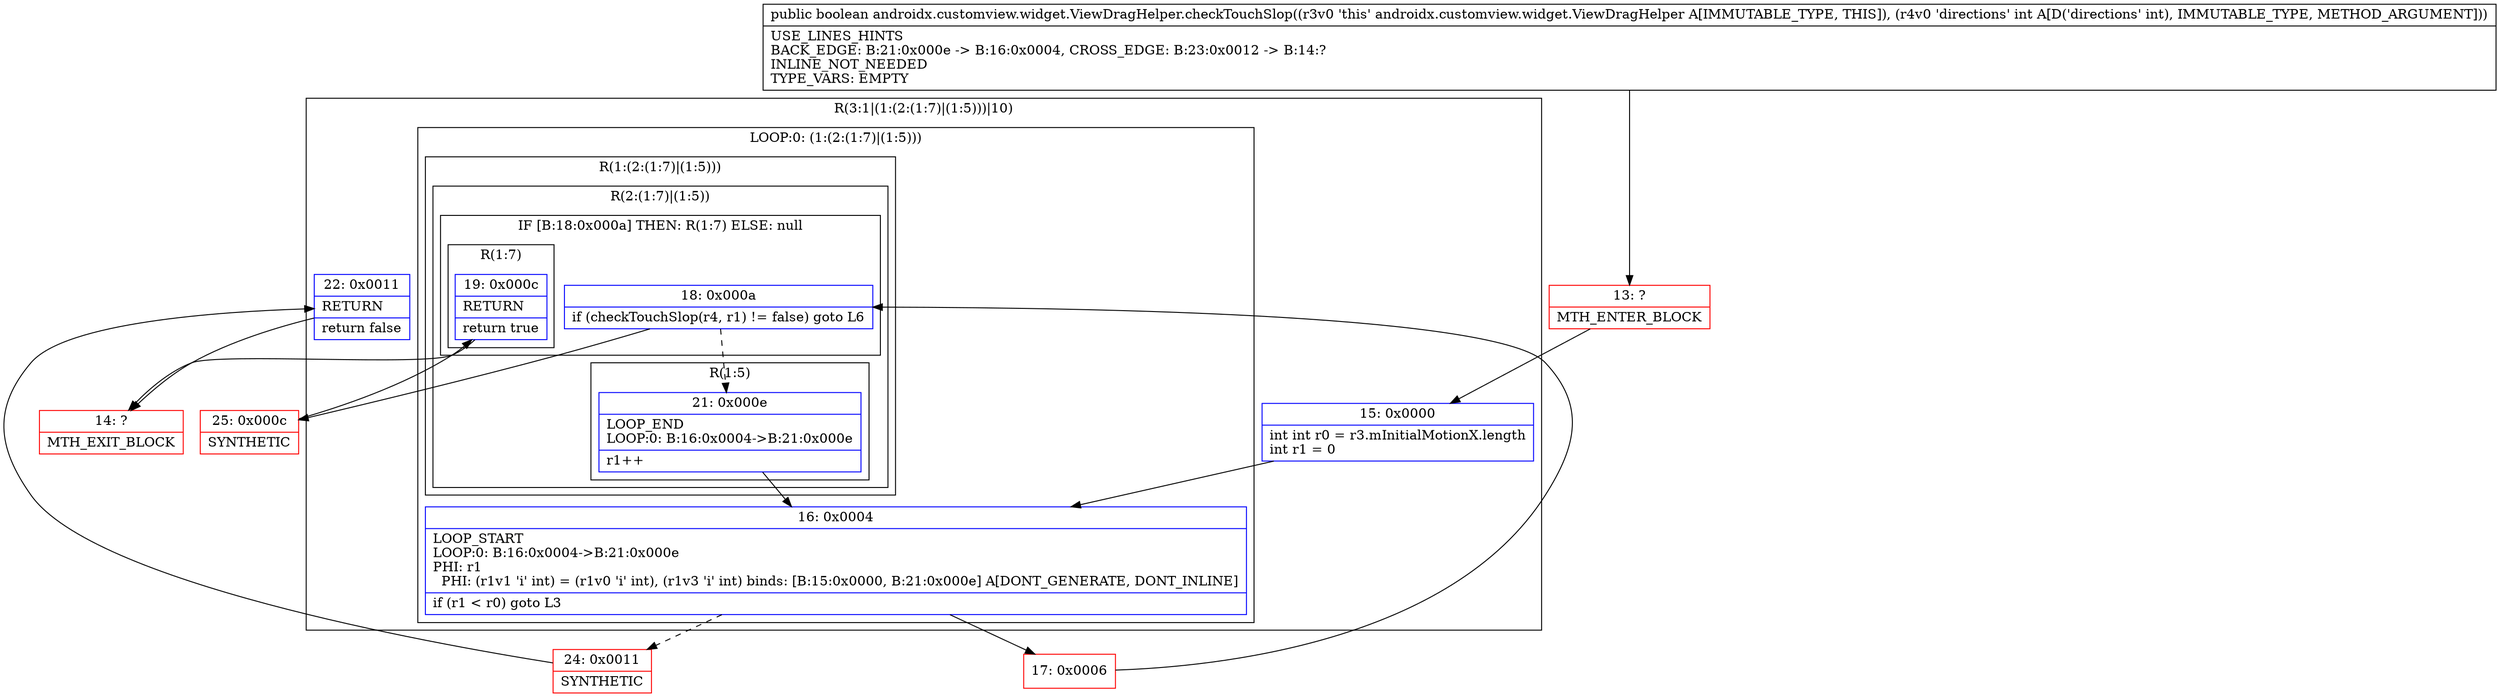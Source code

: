 digraph "CFG forandroidx.customview.widget.ViewDragHelper.checkTouchSlop(I)Z" {
subgraph cluster_Region_1194301589 {
label = "R(3:1|(1:(2:(1:7)|(1:5)))|10)";
node [shape=record,color=blue];
Node_15 [shape=record,label="{15\:\ 0x0000|int int r0 = r3.mInitialMotionX.length\lint r1 = 0\l}"];
subgraph cluster_LoopRegion_1461172012 {
label = "LOOP:0: (1:(2:(1:7)|(1:5)))";
node [shape=record,color=blue];
Node_16 [shape=record,label="{16\:\ 0x0004|LOOP_START\lLOOP:0: B:16:0x0004\-\>B:21:0x000e\lPHI: r1 \l  PHI: (r1v1 'i' int) = (r1v0 'i' int), (r1v3 'i' int) binds: [B:15:0x0000, B:21:0x000e] A[DONT_GENERATE, DONT_INLINE]\l|if (r1 \< r0) goto L3\l}"];
subgraph cluster_Region_1437293205 {
label = "R(1:(2:(1:7)|(1:5)))";
node [shape=record,color=blue];
subgraph cluster_Region_1989514253 {
label = "R(2:(1:7)|(1:5))";
node [shape=record,color=blue];
subgraph cluster_IfRegion_767765657 {
label = "IF [B:18:0x000a] THEN: R(1:7) ELSE: null";
node [shape=record,color=blue];
Node_18 [shape=record,label="{18\:\ 0x000a|if (checkTouchSlop(r4, r1) != false) goto L6\l}"];
subgraph cluster_Region_510144290 {
label = "R(1:7)";
node [shape=record,color=blue];
Node_19 [shape=record,label="{19\:\ 0x000c|RETURN\l|return true\l}"];
}
}
subgraph cluster_Region_1251628819 {
label = "R(1:5)";
node [shape=record,color=blue];
Node_21 [shape=record,label="{21\:\ 0x000e|LOOP_END\lLOOP:0: B:16:0x0004\-\>B:21:0x000e\l|r1++\l}"];
}
}
}
}
Node_22 [shape=record,label="{22\:\ 0x0011|RETURN\l|return false\l}"];
}
Node_13 [shape=record,color=red,label="{13\:\ ?|MTH_ENTER_BLOCK\l}"];
Node_17 [shape=record,color=red,label="{17\:\ 0x0006}"];
Node_25 [shape=record,color=red,label="{25\:\ 0x000c|SYNTHETIC\l}"];
Node_14 [shape=record,color=red,label="{14\:\ ?|MTH_EXIT_BLOCK\l}"];
Node_24 [shape=record,color=red,label="{24\:\ 0x0011|SYNTHETIC\l}"];
MethodNode[shape=record,label="{public boolean androidx.customview.widget.ViewDragHelper.checkTouchSlop((r3v0 'this' androidx.customview.widget.ViewDragHelper A[IMMUTABLE_TYPE, THIS]), (r4v0 'directions' int A[D('directions' int), IMMUTABLE_TYPE, METHOD_ARGUMENT]))  | USE_LINES_HINTS\lBACK_EDGE: B:21:0x000e \-\> B:16:0x0004, CROSS_EDGE: B:23:0x0012 \-\> B:14:?\lINLINE_NOT_NEEDED\lTYPE_VARS: EMPTY\l}"];
MethodNode -> Node_13;Node_15 -> Node_16;
Node_16 -> Node_17;
Node_16 -> Node_24[style=dashed];
Node_18 -> Node_21[style=dashed];
Node_18 -> Node_25;
Node_19 -> Node_14;
Node_21 -> Node_16;
Node_22 -> Node_14;
Node_13 -> Node_15;
Node_17 -> Node_18;
Node_25 -> Node_19;
Node_24 -> Node_22;
}

